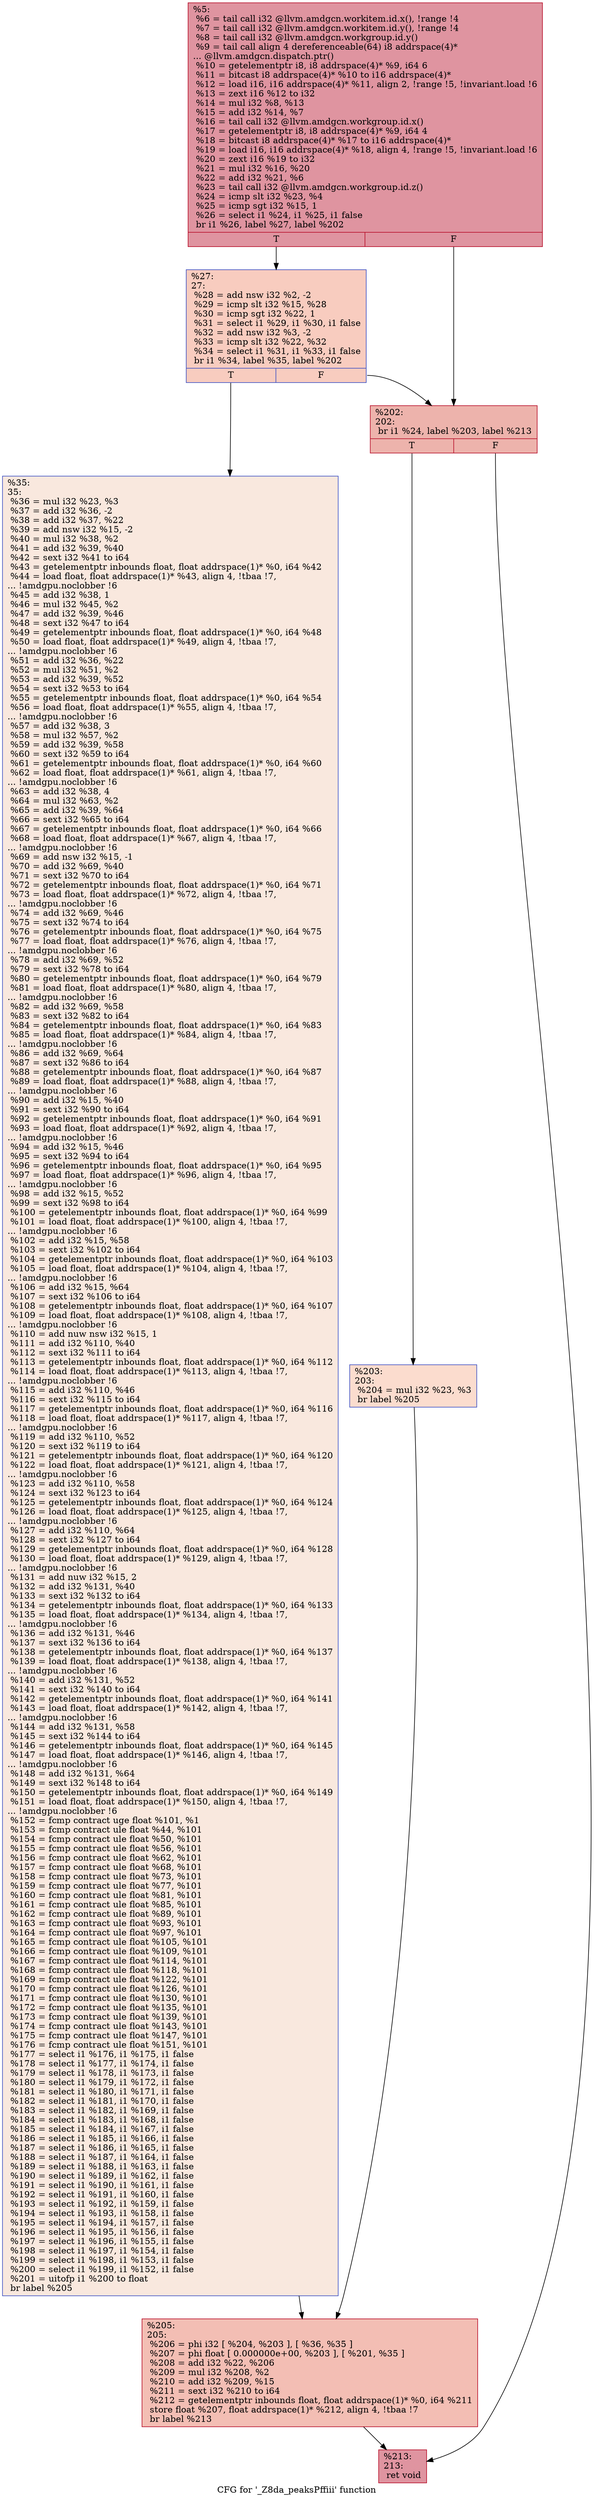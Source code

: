 digraph "CFG for '_Z8da_peaksPffiii' function" {
	label="CFG for '_Z8da_peaksPffiii' function";

	Node0x4c32480 [shape=record,color="#b70d28ff", style=filled, fillcolor="#b70d2870",label="{%5:\l  %6 = tail call i32 @llvm.amdgcn.workitem.id.x(), !range !4\l  %7 = tail call i32 @llvm.amdgcn.workitem.id.y(), !range !4\l  %8 = tail call i32 @llvm.amdgcn.workgroup.id.y()\l  %9 = tail call align 4 dereferenceable(64) i8 addrspace(4)*\l... @llvm.amdgcn.dispatch.ptr()\l  %10 = getelementptr i8, i8 addrspace(4)* %9, i64 6\l  %11 = bitcast i8 addrspace(4)* %10 to i16 addrspace(4)*\l  %12 = load i16, i16 addrspace(4)* %11, align 2, !range !5, !invariant.load !6\l  %13 = zext i16 %12 to i32\l  %14 = mul i32 %8, %13\l  %15 = add i32 %14, %7\l  %16 = tail call i32 @llvm.amdgcn.workgroup.id.x()\l  %17 = getelementptr i8, i8 addrspace(4)* %9, i64 4\l  %18 = bitcast i8 addrspace(4)* %17 to i16 addrspace(4)*\l  %19 = load i16, i16 addrspace(4)* %18, align 4, !range !5, !invariant.load !6\l  %20 = zext i16 %19 to i32\l  %21 = mul i32 %16, %20\l  %22 = add i32 %21, %6\l  %23 = tail call i32 @llvm.amdgcn.workgroup.id.z()\l  %24 = icmp slt i32 %23, %4\l  %25 = icmp sgt i32 %15, 1\l  %26 = select i1 %24, i1 %25, i1 false\l  br i1 %26, label %27, label %202\l|{<s0>T|<s1>F}}"];
	Node0x4c32480:s0 -> Node0x4c360f0;
	Node0x4c32480:s1 -> Node0x4c36180;
	Node0x4c360f0 [shape=record,color="#3d50c3ff", style=filled, fillcolor="#f08b6e70",label="{%27:\l27:                                               \l  %28 = add nsw i32 %2, -2\l  %29 = icmp slt i32 %15, %28\l  %30 = icmp sgt i32 %22, 1\l  %31 = select i1 %29, i1 %30, i1 false\l  %32 = add nsw i32 %3, -2\l  %33 = icmp slt i32 %22, %32\l  %34 = select i1 %31, i1 %33, i1 false\l  br i1 %34, label %35, label %202\l|{<s0>T|<s1>F}}"];
	Node0x4c360f0:s0 -> Node0x4c34d30;
	Node0x4c360f0:s1 -> Node0x4c36180;
	Node0x4c34d30 [shape=record,color="#3d50c3ff", style=filled, fillcolor="#f2cab570",label="{%35:\l35:                                               \l  %36 = mul i32 %23, %3\l  %37 = add i32 %36, -2\l  %38 = add i32 %37, %22\l  %39 = add nsw i32 %15, -2\l  %40 = mul i32 %38, %2\l  %41 = add i32 %39, %40\l  %42 = sext i32 %41 to i64\l  %43 = getelementptr inbounds float, float addrspace(1)* %0, i64 %42\l  %44 = load float, float addrspace(1)* %43, align 4, !tbaa !7,\l... !amdgpu.noclobber !6\l  %45 = add i32 %38, 1\l  %46 = mul i32 %45, %2\l  %47 = add i32 %39, %46\l  %48 = sext i32 %47 to i64\l  %49 = getelementptr inbounds float, float addrspace(1)* %0, i64 %48\l  %50 = load float, float addrspace(1)* %49, align 4, !tbaa !7,\l... !amdgpu.noclobber !6\l  %51 = add i32 %36, %22\l  %52 = mul i32 %51, %2\l  %53 = add i32 %39, %52\l  %54 = sext i32 %53 to i64\l  %55 = getelementptr inbounds float, float addrspace(1)* %0, i64 %54\l  %56 = load float, float addrspace(1)* %55, align 4, !tbaa !7,\l... !amdgpu.noclobber !6\l  %57 = add i32 %38, 3\l  %58 = mul i32 %57, %2\l  %59 = add i32 %39, %58\l  %60 = sext i32 %59 to i64\l  %61 = getelementptr inbounds float, float addrspace(1)* %0, i64 %60\l  %62 = load float, float addrspace(1)* %61, align 4, !tbaa !7,\l... !amdgpu.noclobber !6\l  %63 = add i32 %38, 4\l  %64 = mul i32 %63, %2\l  %65 = add i32 %39, %64\l  %66 = sext i32 %65 to i64\l  %67 = getelementptr inbounds float, float addrspace(1)* %0, i64 %66\l  %68 = load float, float addrspace(1)* %67, align 4, !tbaa !7,\l... !amdgpu.noclobber !6\l  %69 = add nsw i32 %15, -1\l  %70 = add i32 %69, %40\l  %71 = sext i32 %70 to i64\l  %72 = getelementptr inbounds float, float addrspace(1)* %0, i64 %71\l  %73 = load float, float addrspace(1)* %72, align 4, !tbaa !7,\l... !amdgpu.noclobber !6\l  %74 = add i32 %69, %46\l  %75 = sext i32 %74 to i64\l  %76 = getelementptr inbounds float, float addrspace(1)* %0, i64 %75\l  %77 = load float, float addrspace(1)* %76, align 4, !tbaa !7,\l... !amdgpu.noclobber !6\l  %78 = add i32 %69, %52\l  %79 = sext i32 %78 to i64\l  %80 = getelementptr inbounds float, float addrspace(1)* %0, i64 %79\l  %81 = load float, float addrspace(1)* %80, align 4, !tbaa !7,\l... !amdgpu.noclobber !6\l  %82 = add i32 %69, %58\l  %83 = sext i32 %82 to i64\l  %84 = getelementptr inbounds float, float addrspace(1)* %0, i64 %83\l  %85 = load float, float addrspace(1)* %84, align 4, !tbaa !7,\l... !amdgpu.noclobber !6\l  %86 = add i32 %69, %64\l  %87 = sext i32 %86 to i64\l  %88 = getelementptr inbounds float, float addrspace(1)* %0, i64 %87\l  %89 = load float, float addrspace(1)* %88, align 4, !tbaa !7,\l... !amdgpu.noclobber !6\l  %90 = add i32 %15, %40\l  %91 = sext i32 %90 to i64\l  %92 = getelementptr inbounds float, float addrspace(1)* %0, i64 %91\l  %93 = load float, float addrspace(1)* %92, align 4, !tbaa !7,\l... !amdgpu.noclobber !6\l  %94 = add i32 %15, %46\l  %95 = sext i32 %94 to i64\l  %96 = getelementptr inbounds float, float addrspace(1)* %0, i64 %95\l  %97 = load float, float addrspace(1)* %96, align 4, !tbaa !7,\l... !amdgpu.noclobber !6\l  %98 = add i32 %15, %52\l  %99 = sext i32 %98 to i64\l  %100 = getelementptr inbounds float, float addrspace(1)* %0, i64 %99\l  %101 = load float, float addrspace(1)* %100, align 4, !tbaa !7,\l... !amdgpu.noclobber !6\l  %102 = add i32 %15, %58\l  %103 = sext i32 %102 to i64\l  %104 = getelementptr inbounds float, float addrspace(1)* %0, i64 %103\l  %105 = load float, float addrspace(1)* %104, align 4, !tbaa !7,\l... !amdgpu.noclobber !6\l  %106 = add i32 %15, %64\l  %107 = sext i32 %106 to i64\l  %108 = getelementptr inbounds float, float addrspace(1)* %0, i64 %107\l  %109 = load float, float addrspace(1)* %108, align 4, !tbaa !7,\l... !amdgpu.noclobber !6\l  %110 = add nuw nsw i32 %15, 1\l  %111 = add i32 %110, %40\l  %112 = sext i32 %111 to i64\l  %113 = getelementptr inbounds float, float addrspace(1)* %0, i64 %112\l  %114 = load float, float addrspace(1)* %113, align 4, !tbaa !7,\l... !amdgpu.noclobber !6\l  %115 = add i32 %110, %46\l  %116 = sext i32 %115 to i64\l  %117 = getelementptr inbounds float, float addrspace(1)* %0, i64 %116\l  %118 = load float, float addrspace(1)* %117, align 4, !tbaa !7,\l... !amdgpu.noclobber !6\l  %119 = add i32 %110, %52\l  %120 = sext i32 %119 to i64\l  %121 = getelementptr inbounds float, float addrspace(1)* %0, i64 %120\l  %122 = load float, float addrspace(1)* %121, align 4, !tbaa !7,\l... !amdgpu.noclobber !6\l  %123 = add i32 %110, %58\l  %124 = sext i32 %123 to i64\l  %125 = getelementptr inbounds float, float addrspace(1)* %0, i64 %124\l  %126 = load float, float addrspace(1)* %125, align 4, !tbaa !7,\l... !amdgpu.noclobber !6\l  %127 = add i32 %110, %64\l  %128 = sext i32 %127 to i64\l  %129 = getelementptr inbounds float, float addrspace(1)* %0, i64 %128\l  %130 = load float, float addrspace(1)* %129, align 4, !tbaa !7,\l... !amdgpu.noclobber !6\l  %131 = add nuw i32 %15, 2\l  %132 = add i32 %131, %40\l  %133 = sext i32 %132 to i64\l  %134 = getelementptr inbounds float, float addrspace(1)* %0, i64 %133\l  %135 = load float, float addrspace(1)* %134, align 4, !tbaa !7,\l... !amdgpu.noclobber !6\l  %136 = add i32 %131, %46\l  %137 = sext i32 %136 to i64\l  %138 = getelementptr inbounds float, float addrspace(1)* %0, i64 %137\l  %139 = load float, float addrspace(1)* %138, align 4, !tbaa !7,\l... !amdgpu.noclobber !6\l  %140 = add i32 %131, %52\l  %141 = sext i32 %140 to i64\l  %142 = getelementptr inbounds float, float addrspace(1)* %0, i64 %141\l  %143 = load float, float addrspace(1)* %142, align 4, !tbaa !7,\l... !amdgpu.noclobber !6\l  %144 = add i32 %131, %58\l  %145 = sext i32 %144 to i64\l  %146 = getelementptr inbounds float, float addrspace(1)* %0, i64 %145\l  %147 = load float, float addrspace(1)* %146, align 4, !tbaa !7,\l... !amdgpu.noclobber !6\l  %148 = add i32 %131, %64\l  %149 = sext i32 %148 to i64\l  %150 = getelementptr inbounds float, float addrspace(1)* %0, i64 %149\l  %151 = load float, float addrspace(1)* %150, align 4, !tbaa !7,\l... !amdgpu.noclobber !6\l  %152 = fcmp contract uge float %101, %1\l  %153 = fcmp contract ule float %44, %101\l  %154 = fcmp contract ule float %50, %101\l  %155 = fcmp contract ule float %56, %101\l  %156 = fcmp contract ule float %62, %101\l  %157 = fcmp contract ule float %68, %101\l  %158 = fcmp contract ule float %73, %101\l  %159 = fcmp contract ule float %77, %101\l  %160 = fcmp contract ule float %81, %101\l  %161 = fcmp contract ule float %85, %101\l  %162 = fcmp contract ule float %89, %101\l  %163 = fcmp contract ule float %93, %101\l  %164 = fcmp contract ule float %97, %101\l  %165 = fcmp contract ule float %105, %101\l  %166 = fcmp contract ule float %109, %101\l  %167 = fcmp contract ule float %114, %101\l  %168 = fcmp contract ule float %118, %101\l  %169 = fcmp contract ule float %122, %101\l  %170 = fcmp contract ule float %126, %101\l  %171 = fcmp contract ule float %130, %101\l  %172 = fcmp contract ule float %135, %101\l  %173 = fcmp contract ule float %139, %101\l  %174 = fcmp contract ule float %143, %101\l  %175 = fcmp contract ule float %147, %101\l  %176 = fcmp contract ule float %151, %101\l  %177 = select i1 %176, i1 %175, i1 false\l  %178 = select i1 %177, i1 %174, i1 false\l  %179 = select i1 %178, i1 %173, i1 false\l  %180 = select i1 %179, i1 %172, i1 false\l  %181 = select i1 %180, i1 %171, i1 false\l  %182 = select i1 %181, i1 %170, i1 false\l  %183 = select i1 %182, i1 %169, i1 false\l  %184 = select i1 %183, i1 %168, i1 false\l  %185 = select i1 %184, i1 %167, i1 false\l  %186 = select i1 %185, i1 %166, i1 false\l  %187 = select i1 %186, i1 %165, i1 false\l  %188 = select i1 %187, i1 %164, i1 false\l  %189 = select i1 %188, i1 %163, i1 false\l  %190 = select i1 %189, i1 %162, i1 false\l  %191 = select i1 %190, i1 %161, i1 false\l  %192 = select i1 %191, i1 %160, i1 false\l  %193 = select i1 %192, i1 %159, i1 false\l  %194 = select i1 %193, i1 %158, i1 false\l  %195 = select i1 %194, i1 %157, i1 false\l  %196 = select i1 %195, i1 %156, i1 false\l  %197 = select i1 %196, i1 %155, i1 false\l  %198 = select i1 %197, i1 %154, i1 false\l  %199 = select i1 %198, i1 %153, i1 false\l  %200 = select i1 %199, i1 %152, i1 false\l  %201 = uitofp i1 %200 to float\l  br label %205\l}"];
	Node0x4c34d30 -> Node0x4c3d980;
	Node0x4c36180 [shape=record,color="#b70d28ff", style=filled, fillcolor="#d6524470",label="{%202:\l202:                                              \l  br i1 %24, label %203, label %213\l|{<s0>T|<s1>F}}"];
	Node0x4c36180:s0 -> Node0x4c3da80;
	Node0x4c36180:s1 -> Node0x4c3dad0;
	Node0x4c3da80 [shape=record,color="#3d50c3ff", style=filled, fillcolor="#f7af9170",label="{%203:\l203:                                              \l  %204 = mul i32 %23, %3\l  br label %205\l}"];
	Node0x4c3da80 -> Node0x4c3d980;
	Node0x4c3d980 [shape=record,color="#b70d28ff", style=filled, fillcolor="#e36c5570",label="{%205:\l205:                                              \l  %206 = phi i32 [ %204, %203 ], [ %36, %35 ]\l  %207 = phi float [ 0.000000e+00, %203 ], [ %201, %35 ]\l  %208 = add i32 %22, %206\l  %209 = mul i32 %208, %2\l  %210 = add i32 %209, %15\l  %211 = sext i32 %210 to i64\l  %212 = getelementptr inbounds float, float addrspace(1)* %0, i64 %211\l  store float %207, float addrspace(1)* %212, align 4, !tbaa !7\l  br label %213\l}"];
	Node0x4c3d980 -> Node0x4c3dad0;
	Node0x4c3dad0 [shape=record,color="#b70d28ff", style=filled, fillcolor="#b70d2870",label="{%213:\l213:                                              \l  ret void\l}"];
}
